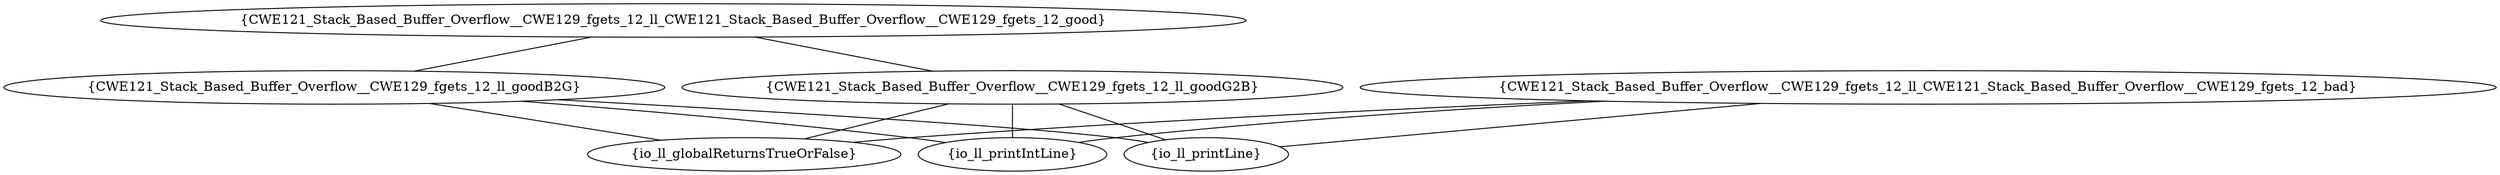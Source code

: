 graph "cg graph" {
CWE121_Stack_Based_Buffer_Overflow__CWE129_fgets_12_ll_goodG2B [label="{CWE121_Stack_Based_Buffer_Overflow__CWE129_fgets_12_ll_goodG2B}"];
io_ll_globalReturnsTrueOrFalse [label="{io_ll_globalReturnsTrueOrFalse}"];
io_ll_printIntLine [label="{io_ll_printIntLine}"];
io_ll_printLine [label="{io_ll_printLine}"];
CWE121_Stack_Based_Buffer_Overflow__CWE129_fgets_12_ll_CWE121_Stack_Based_Buffer_Overflow__CWE129_fgets_12_good [label="{CWE121_Stack_Based_Buffer_Overflow__CWE129_fgets_12_ll_CWE121_Stack_Based_Buffer_Overflow__CWE129_fgets_12_good}"];
CWE121_Stack_Based_Buffer_Overflow__CWE129_fgets_12_ll_goodB2G [label="{CWE121_Stack_Based_Buffer_Overflow__CWE129_fgets_12_ll_goodB2G}"];
CWE121_Stack_Based_Buffer_Overflow__CWE129_fgets_12_ll_CWE121_Stack_Based_Buffer_Overflow__CWE129_fgets_12_bad [label="{CWE121_Stack_Based_Buffer_Overflow__CWE129_fgets_12_ll_CWE121_Stack_Based_Buffer_Overflow__CWE129_fgets_12_bad}"];
CWE121_Stack_Based_Buffer_Overflow__CWE129_fgets_12_ll_goodG2B -- io_ll_globalReturnsTrueOrFalse;
CWE121_Stack_Based_Buffer_Overflow__CWE129_fgets_12_ll_goodG2B -- io_ll_printIntLine;
CWE121_Stack_Based_Buffer_Overflow__CWE129_fgets_12_ll_goodG2B -- io_ll_printLine;
CWE121_Stack_Based_Buffer_Overflow__CWE129_fgets_12_ll_CWE121_Stack_Based_Buffer_Overflow__CWE129_fgets_12_good -- CWE121_Stack_Based_Buffer_Overflow__CWE129_fgets_12_ll_goodB2G;
CWE121_Stack_Based_Buffer_Overflow__CWE129_fgets_12_ll_CWE121_Stack_Based_Buffer_Overflow__CWE129_fgets_12_good -- CWE121_Stack_Based_Buffer_Overflow__CWE129_fgets_12_ll_goodG2B;
CWE121_Stack_Based_Buffer_Overflow__CWE129_fgets_12_ll_CWE121_Stack_Based_Buffer_Overflow__CWE129_fgets_12_bad -- io_ll_globalReturnsTrueOrFalse;
CWE121_Stack_Based_Buffer_Overflow__CWE129_fgets_12_ll_CWE121_Stack_Based_Buffer_Overflow__CWE129_fgets_12_bad -- io_ll_printLine;
CWE121_Stack_Based_Buffer_Overflow__CWE129_fgets_12_ll_CWE121_Stack_Based_Buffer_Overflow__CWE129_fgets_12_bad -- io_ll_printIntLine;
CWE121_Stack_Based_Buffer_Overflow__CWE129_fgets_12_ll_goodB2G -- io_ll_globalReturnsTrueOrFalse;
CWE121_Stack_Based_Buffer_Overflow__CWE129_fgets_12_ll_goodB2G -- io_ll_printLine;
CWE121_Stack_Based_Buffer_Overflow__CWE129_fgets_12_ll_goodB2G -- io_ll_printIntLine;
}
